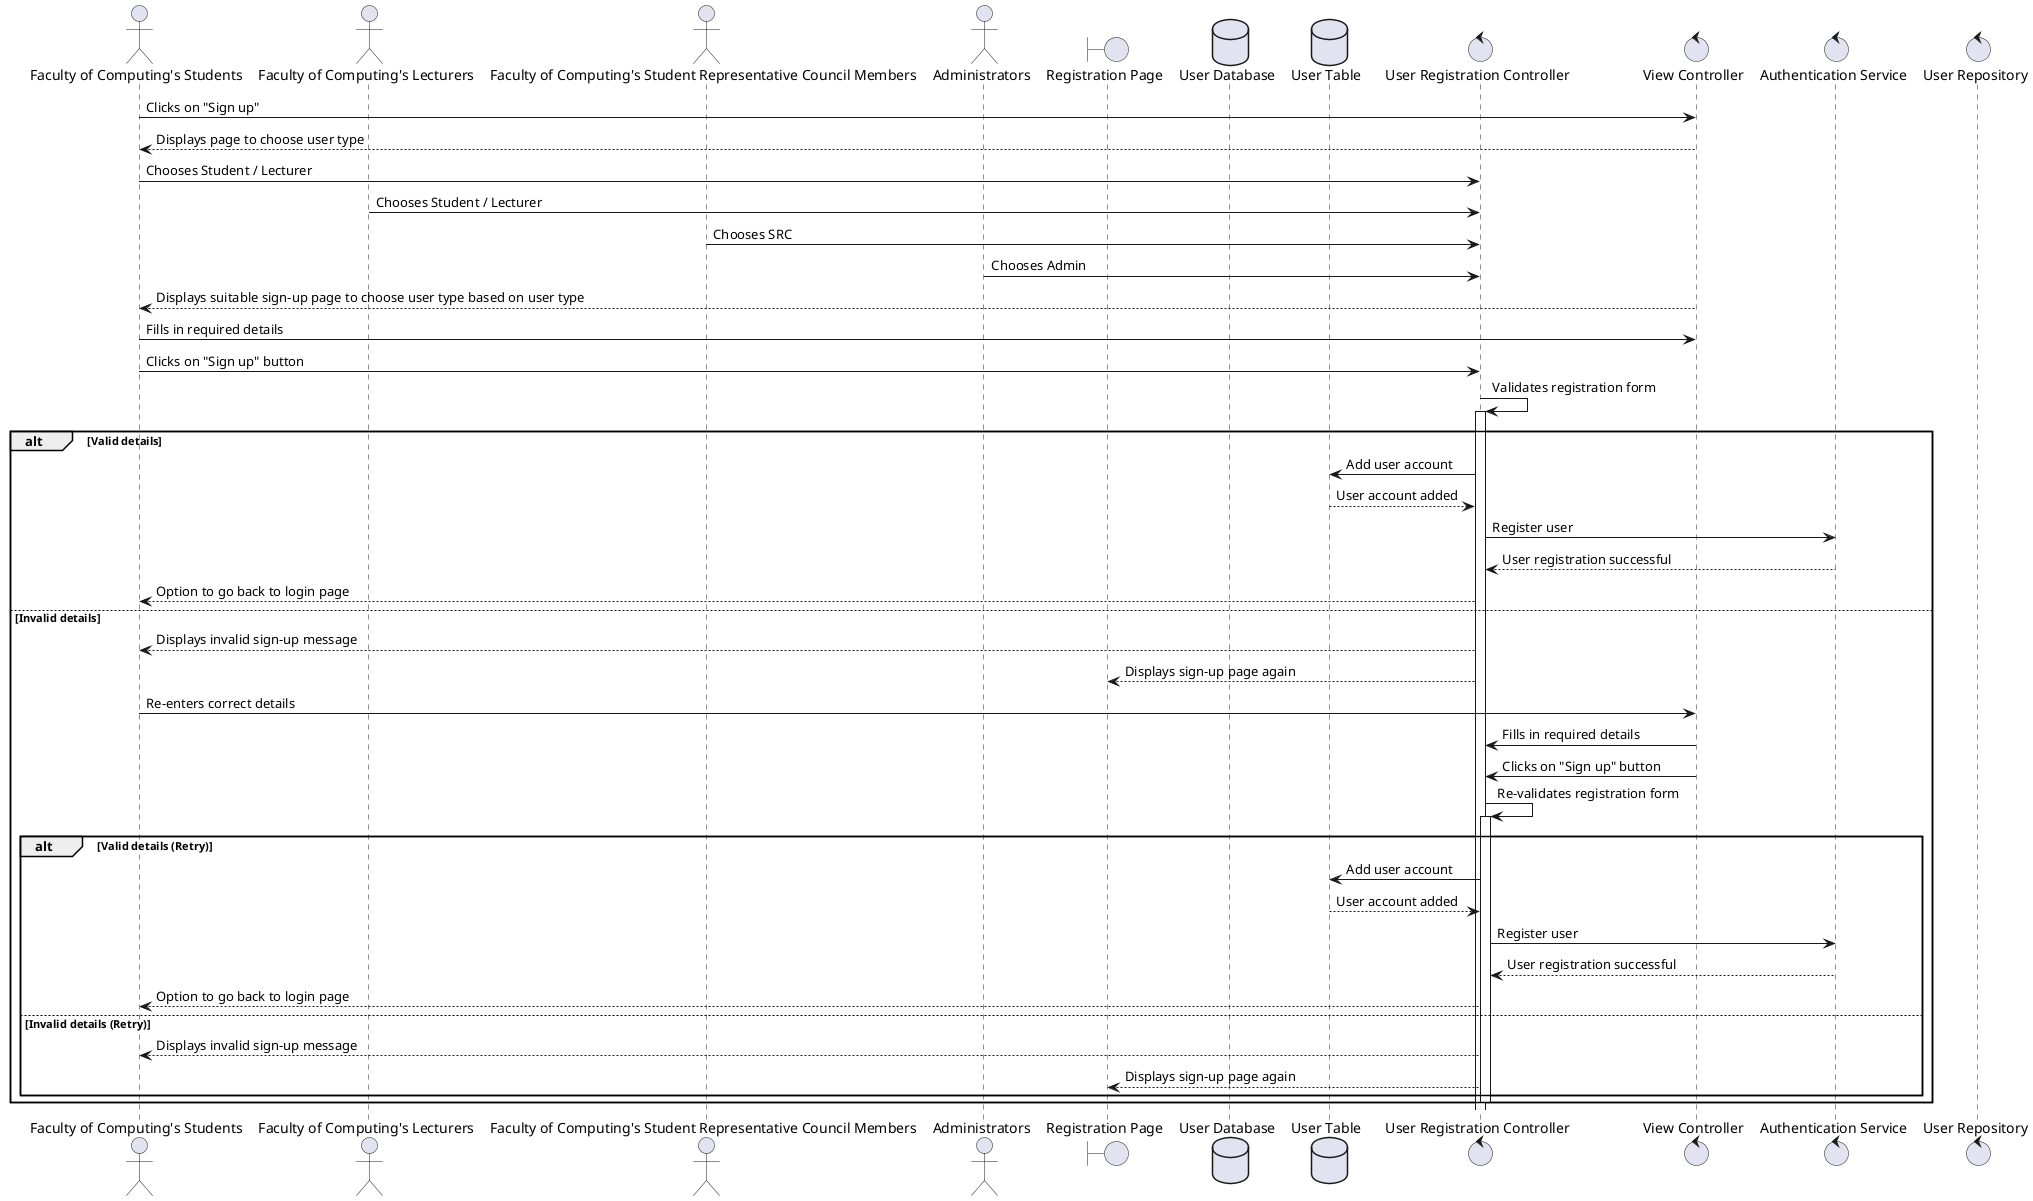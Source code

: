 @startuml
actor "Faculty of Computing's Students" as Student
actor "Faculty of Computing's Lecturers" as Lecturer
actor "Faculty of Computing's Student Representative Council Members" as SRC
actor Administrators

boundary "Registration Page" as RegistrationPage
database "User Database" as UserDatabase
database "User Table" as UserTable
control "User Registration Controller" as RegistrationController
control "View Controller" as ViewController
control "Authentication Service" as AuthService
control "User Repository" as UserRepository

Student -> ViewController: Clicks on "Sign up"
ViewController --> Student: Displays page to choose user type

Student -> RegistrationController: Chooses Student / Lecturer
Lecturer -> RegistrationController: Chooses Student / Lecturer
SRC -> RegistrationController: Chooses SRC
Administrators -> RegistrationController: Chooses Admin

ViewController --> Student: Displays suitable sign-up page to choose user type based on user type
Student -> ViewController: Fills in required details

Student -> RegistrationController: Clicks on "Sign up" button
RegistrationController -> RegistrationController: Validates registration form

activate RegistrationController
alt Valid details
    RegistrationController -> UserTable: Add user account
    UserTable --> RegistrationController: User account added
    RegistrationController -> AuthService: Register user
    AuthService --> RegistrationController: User registration successful
    RegistrationController --> Student: Option to go back to login page
else Invalid details
    RegistrationController --> Student: Displays invalid sign-up message
    RegistrationController --> RegistrationPage: Displays sign-up page again

    Student -> ViewController: Re-enters correct details
    ViewController -> RegistrationController: Fills in required details

    ViewController -> RegistrationController: Clicks on "Sign up" button
    RegistrationController -> RegistrationController: Re-validates registration form

    activate RegistrationController
    alt Valid details (Retry)
        RegistrationController -> UserTable: Add user account
        UserTable --> RegistrationController: User account added
        RegistrationController -> AuthService: Register user
        AuthService --> RegistrationController: User registration successful
        RegistrationController --> Student: Option to go back to login page
    else Invalid details (Retry)
        RegistrationController --> Student: Displays invalid sign-up message
        RegistrationController --> RegistrationPage: Displays sign-up page again
    end
    deactivate RegistrationController
end
@enduml